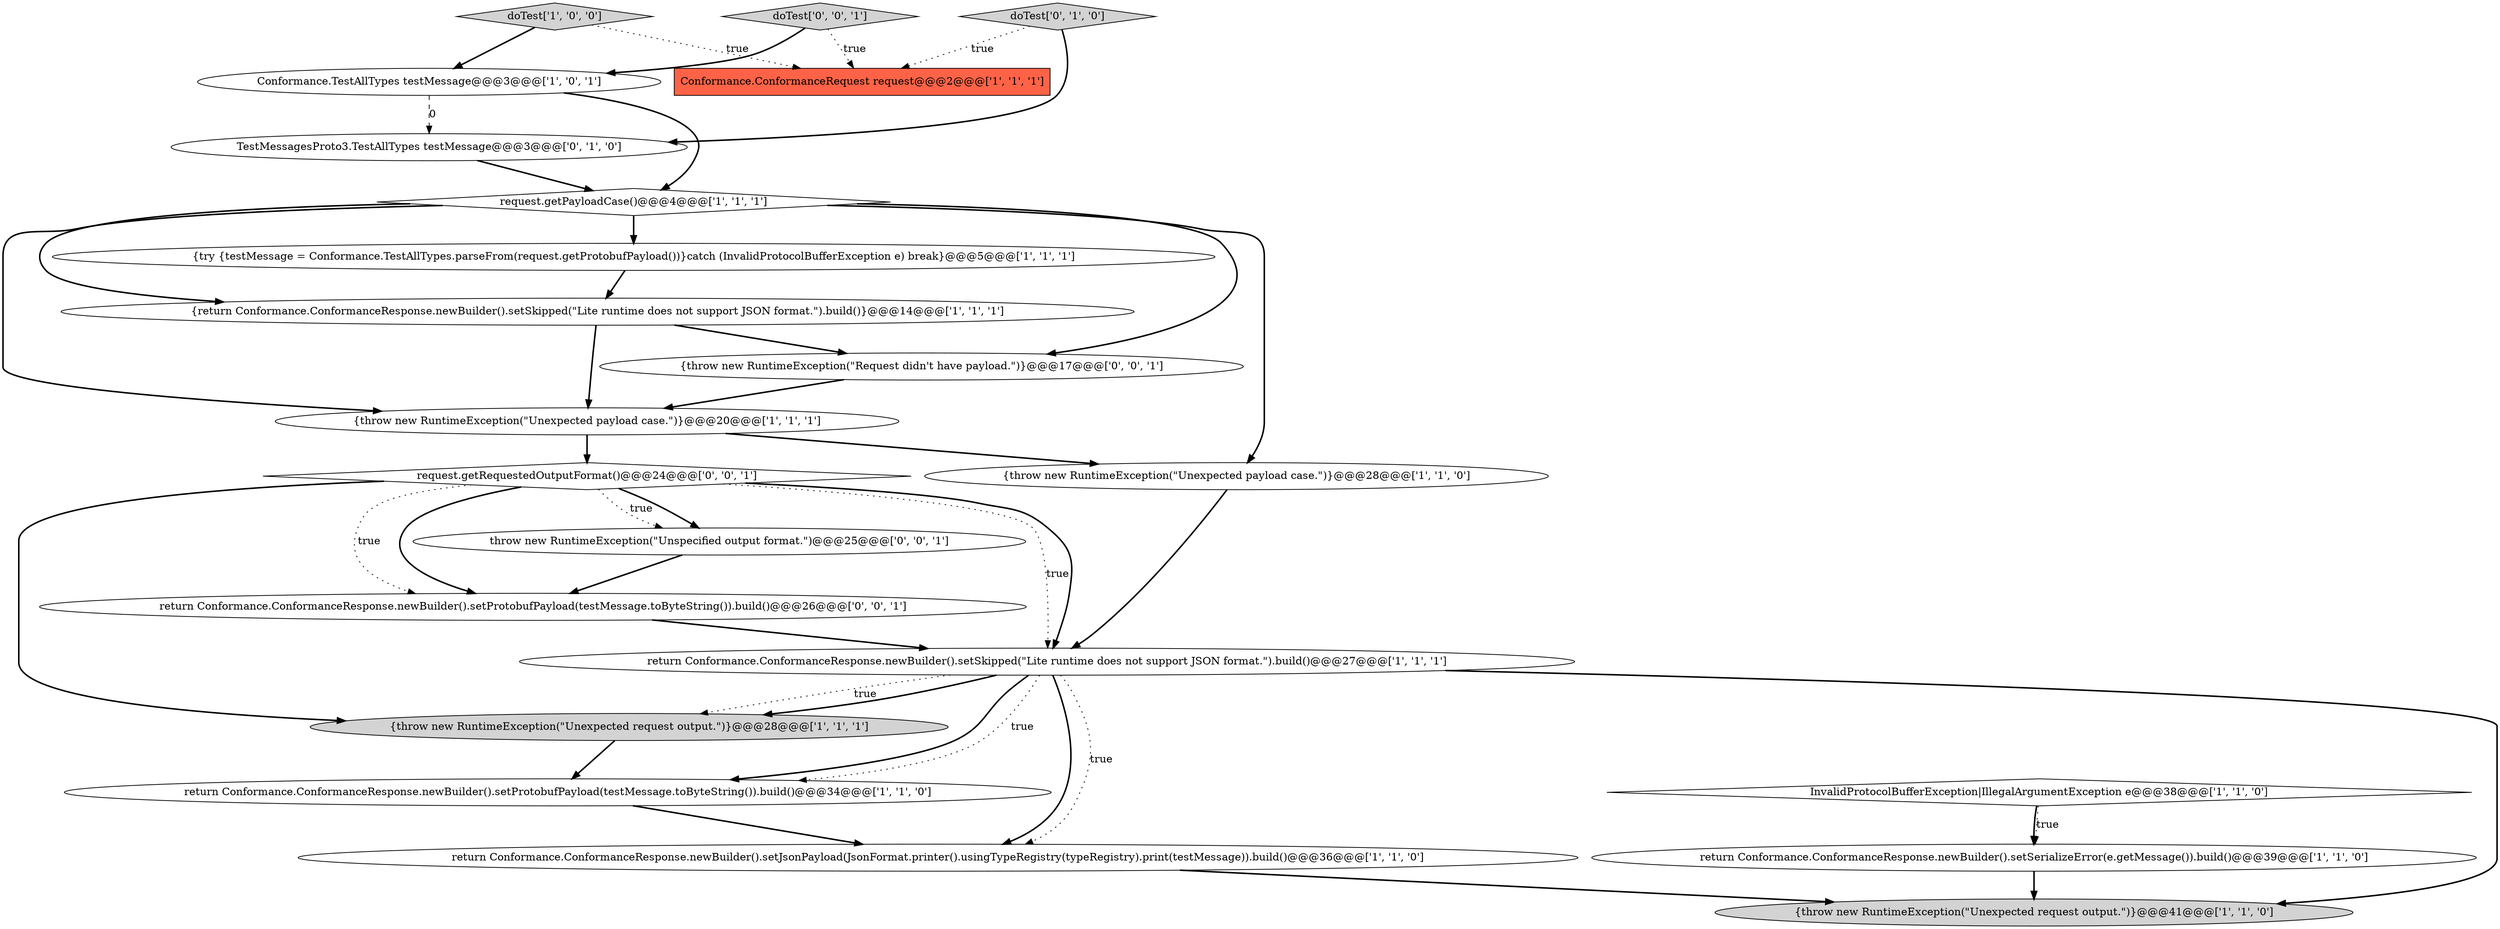 digraph {
11 [style = filled, label = "Conformance.TestAllTypes testMessage@@@3@@@['1', '0', '1']", fillcolor = white, shape = ellipse image = "AAA0AAABBB1BBB"];
21 [style = filled, label = "request.getRequestedOutputFormat()@@@24@@@['0', '0', '1']", fillcolor = white, shape = diamond image = "AAA0AAABBB3BBB"];
3 [style = filled, label = "request.getPayloadCase()@@@4@@@['1', '1', '1']", fillcolor = white, shape = diamond image = "AAA0AAABBB1BBB"];
17 [style = filled, label = "{throw new RuntimeException(\"Request didn't have payload.\")}@@@17@@@['0', '0', '1']", fillcolor = white, shape = ellipse image = "AAA0AAABBB3BBB"];
7 [style = filled, label = "{throw new RuntimeException(\"Unexpected payload case.\")}@@@20@@@['1', '1', '1']", fillcolor = white, shape = ellipse image = "AAA0AAABBB1BBB"];
5 [style = filled, label = "{try {testMessage = Conformance.TestAllTypes.parseFrom(request.getProtobufPayload())}catch (InvalidProtocolBufferException e) break}@@@5@@@['1', '1', '1']", fillcolor = white, shape = ellipse image = "AAA0AAABBB1BBB"];
13 [style = filled, label = "Conformance.ConformanceRequest request@@@2@@@['1', '1', '1']", fillcolor = tomato, shape = box image = "AAA0AAABBB1BBB"];
15 [style = filled, label = "TestMessagesProto3.TestAllTypes testMessage@@@3@@@['0', '1', '0']", fillcolor = white, shape = ellipse image = "AAA1AAABBB2BBB"];
8 [style = filled, label = "doTest['1', '0', '0']", fillcolor = lightgray, shape = diamond image = "AAA0AAABBB1BBB"];
4 [style = filled, label = "return Conformance.ConformanceResponse.newBuilder().setJsonPayload(JsonFormat.printer().usingTypeRegistry(typeRegistry).print(testMessage)).build()@@@36@@@['1', '1', '0']", fillcolor = white, shape = ellipse image = "AAA0AAABBB1BBB"];
18 [style = filled, label = "throw new RuntimeException(\"Unspecified output format.\")@@@25@@@['0', '0', '1']", fillcolor = white, shape = ellipse image = "AAA0AAABBB3BBB"];
12 [style = filled, label = "InvalidProtocolBufferException|IllegalArgumentException e@@@38@@@['1', '1', '0']", fillcolor = white, shape = diamond image = "AAA0AAABBB1BBB"];
0 [style = filled, label = "return Conformance.ConformanceResponse.newBuilder().setProtobufPayload(testMessage.toByteString()).build()@@@34@@@['1', '1', '0']", fillcolor = white, shape = ellipse image = "AAA0AAABBB1BBB"];
19 [style = filled, label = "doTest['0', '0', '1']", fillcolor = lightgray, shape = diamond image = "AAA0AAABBB3BBB"];
9 [style = filled, label = "{return Conformance.ConformanceResponse.newBuilder().setSkipped(\"Lite runtime does not support JSON format.\").build()}@@@14@@@['1', '1', '1']", fillcolor = white, shape = ellipse image = "AAA0AAABBB1BBB"];
20 [style = filled, label = "return Conformance.ConformanceResponse.newBuilder().setProtobufPayload(testMessage.toByteString()).build()@@@26@@@['0', '0', '1']", fillcolor = white, shape = ellipse image = "AAA0AAABBB3BBB"];
6 [style = filled, label = "{throw new RuntimeException(\"Unexpected request output.\")}@@@28@@@['1', '1', '1']", fillcolor = lightgray, shape = ellipse image = "AAA0AAABBB1BBB"];
16 [style = filled, label = "doTest['0', '1', '0']", fillcolor = lightgray, shape = diamond image = "AAA0AAABBB2BBB"];
1 [style = filled, label = "return Conformance.ConformanceResponse.newBuilder().setSerializeError(e.getMessage()).build()@@@39@@@['1', '1', '0']", fillcolor = white, shape = ellipse image = "AAA0AAABBB1BBB"];
2 [style = filled, label = "return Conformance.ConformanceResponse.newBuilder().setSkipped(\"Lite runtime does not support JSON format.\").build()@@@27@@@['1', '1', '1']", fillcolor = white, shape = ellipse image = "AAA0AAABBB1BBB"];
14 [style = filled, label = "{throw new RuntimeException(\"Unexpected payload case.\")}@@@28@@@['1', '1', '0']", fillcolor = white, shape = ellipse image = "AAA0AAABBB1BBB"];
10 [style = filled, label = "{throw new RuntimeException(\"Unexpected request output.\")}@@@41@@@['1', '1', '0']", fillcolor = lightgray, shape = ellipse image = "AAA0AAABBB1BBB"];
11->3 [style = bold, label=""];
3->14 [style = bold, label=""];
0->4 [style = bold, label=""];
2->4 [style = bold, label=""];
1->10 [style = bold, label=""];
18->20 [style = bold, label=""];
2->4 [style = dotted, label="true"];
19->13 [style = dotted, label="true"];
21->18 [style = dotted, label="true"];
6->0 [style = bold, label=""];
12->1 [style = bold, label=""];
16->15 [style = bold, label=""];
2->6 [style = dotted, label="true"];
2->10 [style = bold, label=""];
16->13 [style = dotted, label="true"];
21->2 [style = dotted, label="true"];
5->9 [style = bold, label=""];
3->7 [style = bold, label=""];
7->21 [style = bold, label=""];
21->20 [style = dotted, label="true"];
3->5 [style = bold, label=""];
21->2 [style = bold, label=""];
7->14 [style = bold, label=""];
8->11 [style = bold, label=""];
3->17 [style = bold, label=""];
11->15 [style = dashed, label="0"];
21->20 [style = bold, label=""];
19->11 [style = bold, label=""];
21->18 [style = bold, label=""];
9->17 [style = bold, label=""];
3->9 [style = bold, label=""];
15->3 [style = bold, label=""];
14->2 [style = bold, label=""];
2->6 [style = bold, label=""];
4->10 [style = bold, label=""];
2->0 [style = bold, label=""];
20->2 [style = bold, label=""];
2->0 [style = dotted, label="true"];
17->7 [style = bold, label=""];
12->1 [style = dotted, label="true"];
21->6 [style = bold, label=""];
8->13 [style = dotted, label="true"];
9->7 [style = bold, label=""];
}
